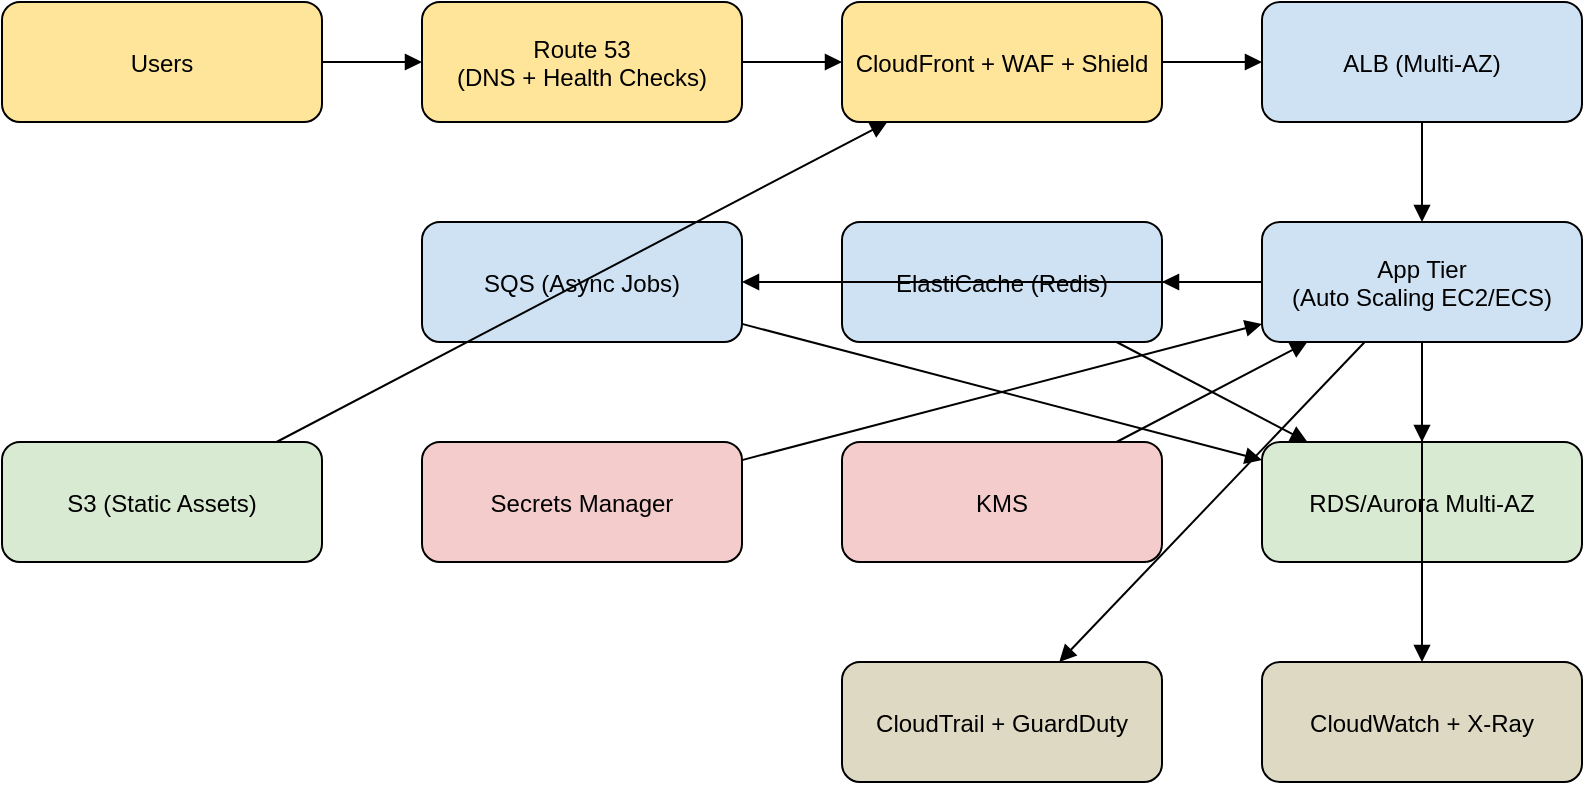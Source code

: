 <mxfile version="24.7.17">
  <diagram name="AWS Architecture" id="0">
    <mxGraphModel dx="864" dy="516" grid="1" gridSize="10" guides="1" tooltips="1" connect="1" arrows="1" fold="1" page="1" pageScale="1" pageWidth="850" pageHeight="1100" math="0" shadow="0">
      <root>
        <mxCell id="0" />
        <mxCell id="1" parent="0" />
        <mxCell id="2" value="Users" style="shape=rectangle;fillColor=#ffe599;rounded=1;strokeColor=#000000;" parent="1" vertex="1">
          <mxGeometry x="40" y="40" width="160" height="60" as="geometry" />
        </mxCell>
        <mxCell id="3" value="Route 53&#xa;(DNS + Health Checks)" style="shape=rectangle;fillColor=#ffe599;rounded=1;strokeColor=#000000;" parent="1" vertex="1">
          <mxGeometry x="250" y="40" width="160" height="60" as="geometry" />
        </mxCell>
        <mxCell id="4" value="CloudFront + WAF + Shield" style="shape=rectangle;fillColor=#ffe599;rounded=1;strokeColor=#000000;" parent="1" vertex="1">
          <mxGeometry x="460" y="40" width="160" height="60" as="geometry" />
        </mxCell>
        <mxCell id="5" value="ALB (Multi-AZ)" style="shape=rectangle;fillColor=#cfe2f3;rounded=1;strokeColor=#000000;" parent="1" vertex="1">
          <mxGeometry x="670" y="40" width="160" height="60" as="geometry" />
        </mxCell>
        <mxCell id="6" value="App Tier&#xa;(Auto Scaling EC2/ECS)" style="shape=rectangle;fillColor=#cfe2f3;rounded=1;strokeColor=#000000;" parent="1" vertex="1">
          <mxGeometry x="670" y="150" width="160" height="60" as="geometry" />
        </mxCell>
        <mxCell id="7" value="ElastiCache (Redis)" style="shape=rectangle;fillColor=#cfe2f3;rounded=1;strokeColor=#000000;" parent="1" vertex="1">
          <mxGeometry x="460" y="150" width="160" height="60" as="geometry" />
        </mxCell>
        <mxCell id="8" value="SQS (Async Jobs)" style="shape=rectangle;fillColor=#cfe2f3;rounded=1;strokeColor=#000000;" parent="1" vertex="1">
          <mxGeometry x="250" y="150" width="160" height="60" as="geometry" />
        </mxCell>
        <mxCell id="9" value="RDS/Aurora Multi-AZ" style="shape=rectangle;fillColor=#d9ead3;rounded=1;strokeColor=#000000;" parent="1" vertex="1">
          <mxGeometry x="670" y="260" width="160" height="60" as="geometry" />
        </mxCell>
        <mxCell id="10" value="S3 (Static Assets)" style="shape=rectangle;fillColor=#d9ead3;rounded=1;strokeColor=#000000;" parent="1" vertex="1">
          <mxGeometry x="40" y="260" width="160" height="60" as="geometry" />
        </mxCell>
        <mxCell id="11" value="Secrets Manager" style="shape=rectangle;fillColor=#f4cccc;rounded=1;strokeColor=#000000;" parent="1" vertex="1">
          <mxGeometry x="250" y="260" width="160" height="60" as="geometry" />
        </mxCell>
        <mxCell id="12" value="KMS" style="shape=rectangle;fillColor=#f4cccc;rounded=1;strokeColor=#000000;" parent="1" vertex="1">
          <mxGeometry x="460" y="260" width="160" height="60" as="geometry" />
        </mxCell>
        <mxCell id="13" value="CloudWatch + X-Ray" style="shape=rectangle;fillColor=#ddd9c3;rounded=1;strokeColor=#000000;" parent="1" vertex="1">
          <mxGeometry x="670" y="370" width="160" height="60" as="geometry" />
        </mxCell>
        <mxCell id="14" value="CloudTrail + GuardDuty" style="shape=rectangle;fillColor=#ddd9c3;rounded=1;strokeColor=#000000;" parent="1" vertex="1">
          <mxGeometry x="460" y="370" width="160" height="60" as="geometry" />
        </mxCell>
        <mxCell id="15" value="" style="endArrow=block;endFill=1;strokeColor=#000000;" parent="1" source="2" target="3" edge="1">
          <mxGeometry relative="1" as="geometry" />
        </mxCell>
        <mxCell id="16" value="" style="endArrow=block;endFill=1;strokeColor=#000000;" parent="1" source="3" target="4" edge="1">
          <mxGeometry relative="1" as="geometry" />
        </mxCell>
        <mxCell id="17" value="" style="endArrow=block;endFill=1;strokeColor=#000000;" parent="1" source="4" target="5" edge="1">
          <mxGeometry relative="1" as="geometry" />
        </mxCell>
        <mxCell id="18" value="" style="endArrow=block;endFill=1;strokeColor=#000000;" parent="1" source="5" target="6" edge="1">
          <mxGeometry relative="1" as="geometry" />
        </mxCell>
        <mxCell id="19" value="" style="endArrow=block;endFill=1;strokeColor=#000000;" parent="1" source="6" target="9" edge="1">
          <mxGeometry relative="1" as="geometry" />
        </mxCell>
        <mxCell id="20" value="" style="endArrow=block;endFill=1;strokeColor=#000000;" parent="1" source="6" target="7" edge="1">
          <mxGeometry relative="1" as="geometry" />
        </mxCell>
        <mxCell id="21" value="" style="endArrow=block;endFill=1;strokeColor=#000000;" parent="1" source="6" target="8" edge="1">
          <mxGeometry relative="1" as="geometry" />
        </mxCell>
        <mxCell id="22" value="" style="endArrow=block;endFill=1;strokeColor=#000000;" parent="1" source="7" target="9" edge="1">
          <mxGeometry relative="1" as="geometry" />
        </mxCell>
        <mxCell id="23" value="" style="endArrow=block;endFill=1;strokeColor=#000000;" parent="1" source="8" target="9" edge="1">
          <mxGeometry relative="1" as="geometry" />
        </mxCell>
        <mxCell id="24" value="" style="endArrow=block;endFill=1;strokeColor=#000000;" parent="1" source="10" target="4" edge="1">
          <mxGeometry relative="1" as="geometry" />
        </mxCell>
        <mxCell id="25" value="" style="endArrow=block;endFill=1;strokeColor=#000000;" parent="1" source="11" target="6" edge="1">
          <mxGeometry relative="1" as="geometry" />
        </mxCell>
        <mxCell id="26" value="" style="endArrow=block;endFill=1;strokeColor=#000000;" parent="1" source="12" target="6" edge="1">
          <mxGeometry relative="1" as="geometry" />
        </mxCell>
        <mxCell id="27" value="" style="endArrow=block;endFill=1;strokeColor=#000000;" parent="1" source="6" target="13" edge="1">
          <mxGeometry relative="1" as="geometry" />
        </mxCell>
        <mxCell id="28" value="" style="endArrow=block;endFill=1;strokeColor=#000000;" parent="1" source="6" target="14" edge="1">
          <mxGeometry relative="1" as="geometry" />
        </mxCell>
      </root>
    </mxGraphModel>
  </diagram>
</mxfile>
